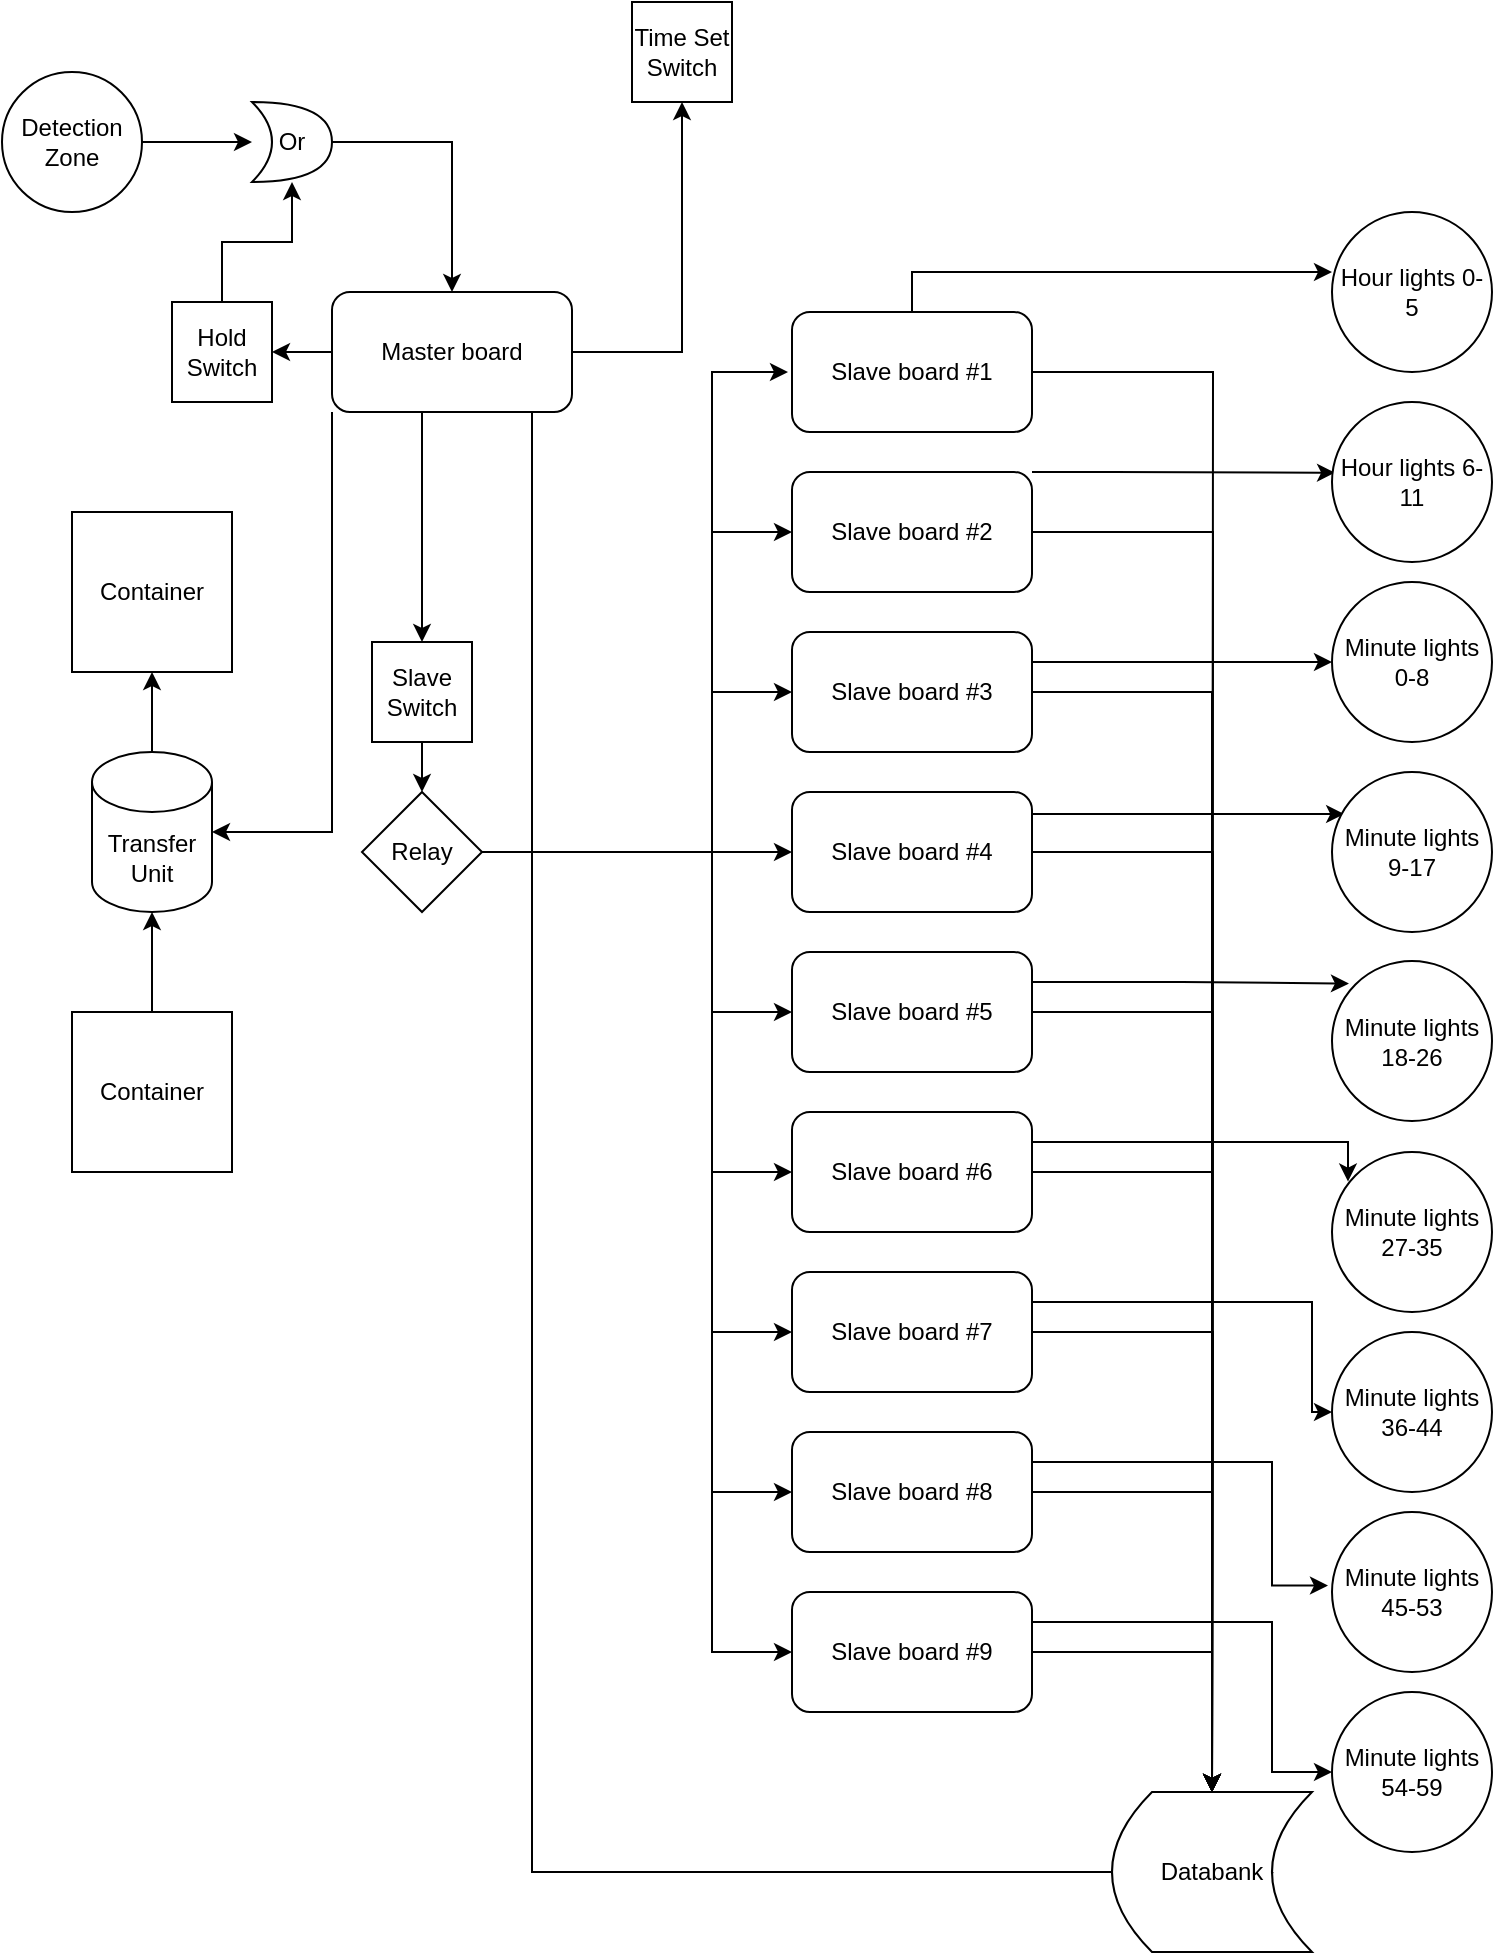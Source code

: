 <mxfile version="14.2.7" type="github">
  <diagram id="fB6hi_2Bn7tOHSbgSEvj" name="Page-1">
    <mxGraphModel dx="1421" dy="783" grid="1" gridSize="10" guides="1" tooltips="1" connect="1" arrows="1" fold="1" page="1" pageScale="1" pageWidth="827" pageHeight="1169" math="0" shadow="0">
      <root>
        <mxCell id="0" />
        <mxCell id="1" parent="0" />
        <mxCell id="bYKNKSOlVVRmMM_C9TwD-22" style="edgeStyle=orthogonalEdgeStyle;rounded=0;orthogonalLoop=1;jettySize=auto;html=1;entryX=0.5;entryY=0;entryDx=0;entryDy=0;" edge="1" parent="1" source="bYKNKSOlVVRmMM_C9TwD-1" target="bYKNKSOlVVRmMM_C9TwD-12">
          <mxGeometry relative="1" as="geometry">
            <Array as="points">
              <mxPoint x="255" y="290" />
              <mxPoint x="255" y="290" />
            </Array>
          </mxGeometry>
        </mxCell>
        <mxCell id="bYKNKSOlVVRmMM_C9TwD-27" style="edgeStyle=orthogonalEdgeStyle;rounded=0;orthogonalLoop=1;jettySize=auto;html=1;entryX=0.81;entryY=0.505;entryDx=0;entryDy=0;entryPerimeter=0;" edge="1" parent="1" source="bYKNKSOlVVRmMM_C9TwD-1" target="bYKNKSOlVVRmMM_C9TwD-26">
          <mxGeometry relative="1" as="geometry">
            <Array as="points">
              <mxPoint x="310" y="1000" />
              <mxPoint x="619" y="1000" />
            </Array>
          </mxGeometry>
        </mxCell>
        <mxCell id="bYKNKSOlVVRmMM_C9TwD-40" style="edgeStyle=orthogonalEdgeStyle;rounded=0;orthogonalLoop=1;jettySize=auto;html=1;entryX=1;entryY=0.5;entryDx=0;entryDy=0;" edge="1" parent="1" source="bYKNKSOlVVRmMM_C9TwD-1" target="bYKNKSOlVVRmMM_C9TwD-39">
          <mxGeometry relative="1" as="geometry" />
        </mxCell>
        <mxCell id="bYKNKSOlVVRmMM_C9TwD-44" style="edgeStyle=orthogonalEdgeStyle;rounded=0;orthogonalLoop=1;jettySize=auto;html=1;entryX=0.5;entryY=1;entryDx=0;entryDy=0;" edge="1" parent="1" source="bYKNKSOlVVRmMM_C9TwD-1" target="bYKNKSOlVVRmMM_C9TwD-43">
          <mxGeometry relative="1" as="geometry" />
        </mxCell>
        <mxCell id="bYKNKSOlVVRmMM_C9TwD-81" style="edgeStyle=orthogonalEdgeStyle;rounded=0;orthogonalLoop=1;jettySize=auto;html=1;entryX=1;entryY=0.5;entryDx=0;entryDy=0;entryPerimeter=0;" edge="1" parent="1" source="bYKNKSOlVVRmMM_C9TwD-1" target="bYKNKSOlVVRmMM_C9TwD-80">
          <mxGeometry relative="1" as="geometry">
            <Array as="points">
              <mxPoint x="210" y="480" />
            </Array>
          </mxGeometry>
        </mxCell>
        <mxCell id="bYKNKSOlVVRmMM_C9TwD-1" value="Master board" style="rounded=1;whiteSpace=wrap;html=1;" vertex="1" parent="1">
          <mxGeometry x="210" y="210" width="120" height="60" as="geometry" />
        </mxCell>
        <mxCell id="bYKNKSOlVVRmMM_C9TwD-36" style="edgeStyle=orthogonalEdgeStyle;rounded=0;orthogonalLoop=1;jettySize=auto;html=1;" edge="1" parent="1" source="bYKNKSOlVVRmMM_C9TwD-2">
          <mxGeometry relative="1" as="geometry">
            <mxPoint x="650" y="960" as="targetPoint" />
          </mxGeometry>
        </mxCell>
        <mxCell id="bYKNKSOlVVRmMM_C9TwD-70" style="edgeStyle=orthogonalEdgeStyle;rounded=0;orthogonalLoop=1;jettySize=auto;html=1;entryX=0;entryY=0.375;entryDx=0;entryDy=0;entryPerimeter=0;" edge="1" parent="1" source="bYKNKSOlVVRmMM_C9TwD-2" target="bYKNKSOlVVRmMM_C9TwD-61">
          <mxGeometry relative="1" as="geometry">
            <Array as="points">
              <mxPoint x="500" y="200" />
            </Array>
          </mxGeometry>
        </mxCell>
        <mxCell id="bYKNKSOlVVRmMM_C9TwD-2" value="Slave board #1" style="rounded=1;whiteSpace=wrap;html=1;" vertex="1" parent="1">
          <mxGeometry x="440" y="220" width="120" height="60" as="geometry" />
        </mxCell>
        <mxCell id="bYKNKSOlVVRmMM_C9TwD-35" style="edgeStyle=orthogonalEdgeStyle;rounded=0;orthogonalLoop=1;jettySize=auto;html=1;" edge="1" parent="1" source="bYKNKSOlVVRmMM_C9TwD-3">
          <mxGeometry relative="1" as="geometry">
            <mxPoint x="650" y="970" as="targetPoint" />
          </mxGeometry>
        </mxCell>
        <mxCell id="bYKNKSOlVVRmMM_C9TwD-71" style="edgeStyle=orthogonalEdgeStyle;rounded=0;orthogonalLoop=1;jettySize=auto;html=1;entryX=0.019;entryY=0.442;entryDx=0;entryDy=0;entryPerimeter=0;" edge="1" parent="1" source="bYKNKSOlVVRmMM_C9TwD-3" target="bYKNKSOlVVRmMM_C9TwD-62">
          <mxGeometry relative="1" as="geometry">
            <Array as="points">
              <mxPoint x="600" y="300" />
              <mxPoint x="600" y="300" />
            </Array>
          </mxGeometry>
        </mxCell>
        <mxCell id="bYKNKSOlVVRmMM_C9TwD-3" value="Slave board #2" style="rounded=1;whiteSpace=wrap;html=1;" vertex="1" parent="1">
          <mxGeometry x="440" y="300" width="120" height="60" as="geometry" />
        </mxCell>
        <mxCell id="bYKNKSOlVVRmMM_C9TwD-34" style="edgeStyle=orthogonalEdgeStyle;rounded=0;orthogonalLoop=1;jettySize=auto;html=1;" edge="1" parent="1" source="bYKNKSOlVVRmMM_C9TwD-4" target="bYKNKSOlVVRmMM_C9TwD-26">
          <mxGeometry relative="1" as="geometry" />
        </mxCell>
        <mxCell id="bYKNKSOlVVRmMM_C9TwD-72" style="edgeStyle=orthogonalEdgeStyle;rounded=0;orthogonalLoop=1;jettySize=auto;html=1;entryX=0;entryY=0.5;entryDx=0;entryDy=0;" edge="1" parent="1" source="bYKNKSOlVVRmMM_C9TwD-4" target="bYKNKSOlVVRmMM_C9TwD-63">
          <mxGeometry relative="1" as="geometry">
            <Array as="points">
              <mxPoint x="600" y="395" />
              <mxPoint x="600" y="395" />
            </Array>
          </mxGeometry>
        </mxCell>
        <mxCell id="bYKNKSOlVVRmMM_C9TwD-4" value="Slave board #3" style="rounded=1;whiteSpace=wrap;html=1;" vertex="1" parent="1">
          <mxGeometry x="440" y="380" width="120" height="60" as="geometry" />
        </mxCell>
        <mxCell id="bYKNKSOlVVRmMM_C9TwD-33" style="edgeStyle=orthogonalEdgeStyle;rounded=0;orthogonalLoop=1;jettySize=auto;html=1;" edge="1" parent="1" source="bYKNKSOlVVRmMM_C9TwD-5">
          <mxGeometry relative="1" as="geometry">
            <mxPoint x="650" y="960" as="targetPoint" />
          </mxGeometry>
        </mxCell>
        <mxCell id="bYKNKSOlVVRmMM_C9TwD-74" style="edgeStyle=orthogonalEdgeStyle;rounded=0;orthogonalLoop=1;jettySize=auto;html=1;entryX=0.076;entryY=0.263;entryDx=0;entryDy=0;entryPerimeter=0;" edge="1" parent="1" source="bYKNKSOlVVRmMM_C9TwD-5" target="bYKNKSOlVVRmMM_C9TwD-64">
          <mxGeometry relative="1" as="geometry">
            <Array as="points">
              <mxPoint x="600" y="471" />
              <mxPoint x="600" y="471" />
            </Array>
          </mxGeometry>
        </mxCell>
        <mxCell id="bYKNKSOlVVRmMM_C9TwD-5" value="Slave board #4" style="rounded=1;whiteSpace=wrap;html=1;" vertex="1" parent="1">
          <mxGeometry x="440" y="460" width="120" height="60" as="geometry" />
        </mxCell>
        <mxCell id="bYKNKSOlVVRmMM_C9TwD-32" style="edgeStyle=orthogonalEdgeStyle;rounded=0;orthogonalLoop=1;jettySize=auto;html=1;" edge="1" parent="1" source="bYKNKSOlVVRmMM_C9TwD-6">
          <mxGeometry relative="1" as="geometry">
            <mxPoint x="650" y="960" as="targetPoint" />
          </mxGeometry>
        </mxCell>
        <mxCell id="bYKNKSOlVVRmMM_C9TwD-75" style="edgeStyle=orthogonalEdgeStyle;rounded=0;orthogonalLoop=1;jettySize=auto;html=1;exitX=1;exitY=0.25;exitDx=0;exitDy=0;entryX=0.106;entryY=0.141;entryDx=0;entryDy=0;entryPerimeter=0;" edge="1" parent="1" source="bYKNKSOlVVRmMM_C9TwD-6" target="bYKNKSOlVVRmMM_C9TwD-65">
          <mxGeometry relative="1" as="geometry" />
        </mxCell>
        <mxCell id="bYKNKSOlVVRmMM_C9TwD-6" value="Slave board #5" style="rounded=1;whiteSpace=wrap;html=1;" vertex="1" parent="1">
          <mxGeometry x="440" y="540" width="120" height="60" as="geometry" />
        </mxCell>
        <mxCell id="bYKNKSOlVVRmMM_C9TwD-31" style="edgeStyle=orthogonalEdgeStyle;rounded=0;orthogonalLoop=1;jettySize=auto;html=1;entryX=0.5;entryY=0;entryDx=0;entryDy=0;" edge="1" parent="1" source="bYKNKSOlVVRmMM_C9TwD-7" target="bYKNKSOlVVRmMM_C9TwD-26">
          <mxGeometry relative="1" as="geometry">
            <Array as="points">
              <mxPoint x="650" y="650" />
            </Array>
          </mxGeometry>
        </mxCell>
        <mxCell id="bYKNKSOlVVRmMM_C9TwD-76" style="edgeStyle=orthogonalEdgeStyle;rounded=0;orthogonalLoop=1;jettySize=auto;html=1;exitX=1;exitY=0.25;exitDx=0;exitDy=0;entryX=0.105;entryY=0.185;entryDx=0;entryDy=0;entryPerimeter=0;" edge="1" parent="1" source="bYKNKSOlVVRmMM_C9TwD-7" target="bYKNKSOlVVRmMM_C9TwD-66">
          <mxGeometry relative="1" as="geometry">
            <Array as="points">
              <mxPoint x="718" y="635" />
              <mxPoint x="718" y="655" />
            </Array>
          </mxGeometry>
        </mxCell>
        <mxCell id="bYKNKSOlVVRmMM_C9TwD-7" value="Slave board #6" style="rounded=1;whiteSpace=wrap;html=1;" vertex="1" parent="1">
          <mxGeometry x="440" y="620" width="120" height="60" as="geometry" />
        </mxCell>
        <mxCell id="bYKNKSOlVVRmMM_C9TwD-30" style="edgeStyle=orthogonalEdgeStyle;rounded=0;orthogonalLoop=1;jettySize=auto;html=1;" edge="1" parent="1" source="bYKNKSOlVVRmMM_C9TwD-8">
          <mxGeometry relative="1" as="geometry">
            <mxPoint x="650" y="960" as="targetPoint" />
          </mxGeometry>
        </mxCell>
        <mxCell id="bYKNKSOlVVRmMM_C9TwD-77" style="edgeStyle=orthogonalEdgeStyle;rounded=0;orthogonalLoop=1;jettySize=auto;html=1;exitX=1;exitY=0.25;exitDx=0;exitDy=0;" edge="1" parent="1" source="bYKNKSOlVVRmMM_C9TwD-8" target="bYKNKSOlVVRmMM_C9TwD-67">
          <mxGeometry relative="1" as="geometry">
            <Array as="points">
              <mxPoint x="700" y="715" />
              <mxPoint x="700" y="770" />
            </Array>
          </mxGeometry>
        </mxCell>
        <mxCell id="bYKNKSOlVVRmMM_C9TwD-8" value="Slave board #7" style="rounded=1;whiteSpace=wrap;html=1;" vertex="1" parent="1">
          <mxGeometry x="440" y="700" width="120" height="60" as="geometry" />
        </mxCell>
        <mxCell id="bYKNKSOlVVRmMM_C9TwD-29" style="edgeStyle=orthogonalEdgeStyle;rounded=0;orthogonalLoop=1;jettySize=auto;html=1;" edge="1" parent="1" source="bYKNKSOlVVRmMM_C9TwD-9" target="bYKNKSOlVVRmMM_C9TwD-26">
          <mxGeometry relative="1" as="geometry" />
        </mxCell>
        <mxCell id="bYKNKSOlVVRmMM_C9TwD-78" style="edgeStyle=orthogonalEdgeStyle;rounded=0;orthogonalLoop=1;jettySize=auto;html=1;exitX=1;exitY=0.25;exitDx=0;exitDy=0;entryX=-0.025;entryY=0.46;entryDx=0;entryDy=0;entryPerimeter=0;" edge="1" parent="1" source="bYKNKSOlVVRmMM_C9TwD-9" target="bYKNKSOlVVRmMM_C9TwD-68">
          <mxGeometry relative="1" as="geometry">
            <Array as="points">
              <mxPoint x="680" y="795" />
              <mxPoint x="680" y="857" />
            </Array>
          </mxGeometry>
        </mxCell>
        <mxCell id="bYKNKSOlVVRmMM_C9TwD-9" value="Slave board #8" style="rounded=1;whiteSpace=wrap;html=1;" vertex="1" parent="1">
          <mxGeometry x="440" y="780" width="120" height="60" as="geometry" />
        </mxCell>
        <mxCell id="bYKNKSOlVVRmMM_C9TwD-28" style="edgeStyle=orthogonalEdgeStyle;rounded=0;orthogonalLoop=1;jettySize=auto;html=1;" edge="1" parent="1" source="bYKNKSOlVVRmMM_C9TwD-10" target="bYKNKSOlVVRmMM_C9TwD-26">
          <mxGeometry relative="1" as="geometry" />
        </mxCell>
        <mxCell id="bYKNKSOlVVRmMM_C9TwD-79" style="edgeStyle=orthogonalEdgeStyle;rounded=0;orthogonalLoop=1;jettySize=auto;html=1;exitX=1;exitY=0.25;exitDx=0;exitDy=0;" edge="1" parent="1" source="bYKNKSOlVVRmMM_C9TwD-10" target="bYKNKSOlVVRmMM_C9TwD-69">
          <mxGeometry relative="1" as="geometry">
            <mxPoint x="670" y="875" as="targetPoint" />
            <Array as="points">
              <mxPoint x="680" y="875" />
              <mxPoint x="680" y="950" />
            </Array>
          </mxGeometry>
        </mxCell>
        <mxCell id="bYKNKSOlVVRmMM_C9TwD-10" value="Slave board #9" style="rounded=1;whiteSpace=wrap;html=1;" vertex="1" parent="1">
          <mxGeometry x="440" y="860" width="120" height="60" as="geometry" />
        </mxCell>
        <mxCell id="bYKNKSOlVVRmMM_C9TwD-13" style="edgeStyle=orthogonalEdgeStyle;rounded=0;orthogonalLoop=1;jettySize=auto;html=1;" edge="1" parent="1" source="bYKNKSOlVVRmMM_C9TwD-11">
          <mxGeometry relative="1" as="geometry">
            <mxPoint x="438" y="250" as="targetPoint" />
            <Array as="points">
              <mxPoint x="400" y="490" />
              <mxPoint x="400" y="250" />
            </Array>
          </mxGeometry>
        </mxCell>
        <mxCell id="bYKNKSOlVVRmMM_C9TwD-14" style="edgeStyle=orthogonalEdgeStyle;rounded=0;orthogonalLoop=1;jettySize=auto;html=1;entryX=0;entryY=0.5;entryDx=0;entryDy=0;" edge="1" parent="1" source="bYKNKSOlVVRmMM_C9TwD-11" target="bYKNKSOlVVRmMM_C9TwD-3">
          <mxGeometry relative="1" as="geometry">
            <Array as="points">
              <mxPoint x="400" y="490" />
              <mxPoint x="400" y="330" />
            </Array>
          </mxGeometry>
        </mxCell>
        <mxCell id="bYKNKSOlVVRmMM_C9TwD-15" style="edgeStyle=orthogonalEdgeStyle;rounded=0;orthogonalLoop=1;jettySize=auto;html=1;entryX=0;entryY=0.5;entryDx=0;entryDy=0;" edge="1" parent="1" source="bYKNKSOlVVRmMM_C9TwD-11" target="bYKNKSOlVVRmMM_C9TwD-4">
          <mxGeometry relative="1" as="geometry">
            <Array as="points">
              <mxPoint x="400" y="490" />
              <mxPoint x="400" y="410" />
            </Array>
          </mxGeometry>
        </mxCell>
        <mxCell id="bYKNKSOlVVRmMM_C9TwD-16" style="edgeStyle=orthogonalEdgeStyle;rounded=0;orthogonalLoop=1;jettySize=auto;html=1;entryX=0;entryY=0.5;entryDx=0;entryDy=0;" edge="1" parent="1" source="bYKNKSOlVVRmMM_C9TwD-11" target="bYKNKSOlVVRmMM_C9TwD-5">
          <mxGeometry relative="1" as="geometry" />
        </mxCell>
        <mxCell id="bYKNKSOlVVRmMM_C9TwD-17" style="edgeStyle=orthogonalEdgeStyle;rounded=0;orthogonalLoop=1;jettySize=auto;html=1;entryX=0;entryY=0.5;entryDx=0;entryDy=0;" edge="1" parent="1" source="bYKNKSOlVVRmMM_C9TwD-11" target="bYKNKSOlVVRmMM_C9TwD-6">
          <mxGeometry relative="1" as="geometry">
            <Array as="points">
              <mxPoint x="400" y="490" />
              <mxPoint x="400" y="570" />
            </Array>
          </mxGeometry>
        </mxCell>
        <mxCell id="bYKNKSOlVVRmMM_C9TwD-18" style="edgeStyle=orthogonalEdgeStyle;rounded=0;orthogonalLoop=1;jettySize=auto;html=1;entryX=0;entryY=0.5;entryDx=0;entryDy=0;" edge="1" parent="1" source="bYKNKSOlVVRmMM_C9TwD-11" target="bYKNKSOlVVRmMM_C9TwD-7">
          <mxGeometry relative="1" as="geometry">
            <Array as="points">
              <mxPoint x="400" y="490" />
              <mxPoint x="400" y="650" />
            </Array>
          </mxGeometry>
        </mxCell>
        <mxCell id="bYKNKSOlVVRmMM_C9TwD-19" style="edgeStyle=orthogonalEdgeStyle;rounded=0;orthogonalLoop=1;jettySize=auto;html=1;entryX=0;entryY=0.5;entryDx=0;entryDy=0;" edge="1" parent="1" source="bYKNKSOlVVRmMM_C9TwD-11" target="bYKNKSOlVVRmMM_C9TwD-8">
          <mxGeometry relative="1" as="geometry">
            <Array as="points">
              <mxPoint x="400" y="490" />
              <mxPoint x="400" y="730" />
            </Array>
          </mxGeometry>
        </mxCell>
        <mxCell id="bYKNKSOlVVRmMM_C9TwD-20" style="edgeStyle=orthogonalEdgeStyle;rounded=0;orthogonalLoop=1;jettySize=auto;html=1;entryX=0;entryY=0.5;entryDx=0;entryDy=0;" edge="1" parent="1" source="bYKNKSOlVVRmMM_C9TwD-11" target="bYKNKSOlVVRmMM_C9TwD-9">
          <mxGeometry relative="1" as="geometry">
            <Array as="points">
              <mxPoint x="400" y="490" />
              <mxPoint x="400" y="810" />
            </Array>
          </mxGeometry>
        </mxCell>
        <mxCell id="bYKNKSOlVVRmMM_C9TwD-21" style="edgeStyle=orthogonalEdgeStyle;rounded=0;orthogonalLoop=1;jettySize=auto;html=1;entryX=0;entryY=0.5;entryDx=0;entryDy=0;" edge="1" parent="1" source="bYKNKSOlVVRmMM_C9TwD-11" target="bYKNKSOlVVRmMM_C9TwD-10">
          <mxGeometry relative="1" as="geometry">
            <Array as="points">
              <mxPoint x="400" y="490" />
              <mxPoint x="400" y="890" />
            </Array>
          </mxGeometry>
        </mxCell>
        <mxCell id="bYKNKSOlVVRmMM_C9TwD-11" value="Relay" style="rhombus;whiteSpace=wrap;html=1;" vertex="1" parent="1">
          <mxGeometry x="225" y="460" width="60" height="60" as="geometry" />
        </mxCell>
        <mxCell id="bYKNKSOlVVRmMM_C9TwD-23" style="edgeStyle=orthogonalEdgeStyle;rounded=0;orthogonalLoop=1;jettySize=auto;html=1;" edge="1" parent="1" source="bYKNKSOlVVRmMM_C9TwD-12" target="bYKNKSOlVVRmMM_C9TwD-11">
          <mxGeometry relative="1" as="geometry" />
        </mxCell>
        <mxCell id="bYKNKSOlVVRmMM_C9TwD-12" value="Slave&lt;br&gt;Switch" style="whiteSpace=wrap;html=1;aspect=fixed;" vertex="1" parent="1">
          <mxGeometry x="230" y="385" width="50" height="50" as="geometry" />
        </mxCell>
        <mxCell id="bYKNKSOlVVRmMM_C9TwD-38" value="" style="edgeStyle=orthogonalEdgeStyle;rounded=0;orthogonalLoop=1;jettySize=auto;html=1;" edge="1" parent="1" source="bYKNKSOlVVRmMM_C9TwD-25" target="bYKNKSOlVVRmMM_C9TwD-37">
          <mxGeometry relative="1" as="geometry" />
        </mxCell>
        <mxCell id="bYKNKSOlVVRmMM_C9TwD-25" value="Detection&lt;br&gt;Zone" style="ellipse;whiteSpace=wrap;html=1;aspect=fixed;" vertex="1" parent="1">
          <mxGeometry x="45" y="100" width="70" height="70" as="geometry" />
        </mxCell>
        <mxCell id="bYKNKSOlVVRmMM_C9TwD-26" value="Databank" style="shape=dataStorage;whiteSpace=wrap;html=1;fixedSize=1;rotation=0;" vertex="1" parent="1">
          <mxGeometry x="600" y="960" width="100" height="80" as="geometry" />
        </mxCell>
        <mxCell id="bYKNKSOlVVRmMM_C9TwD-42" style="edgeStyle=orthogonalEdgeStyle;rounded=0;orthogonalLoop=1;jettySize=auto;html=1;entryX=0.5;entryY=0;entryDx=0;entryDy=0;" edge="1" parent="1" source="bYKNKSOlVVRmMM_C9TwD-37" target="bYKNKSOlVVRmMM_C9TwD-1">
          <mxGeometry relative="1" as="geometry">
            <Array as="points">
              <mxPoint x="190" y="135" />
              <mxPoint x="270" y="135" />
            </Array>
          </mxGeometry>
        </mxCell>
        <mxCell id="bYKNKSOlVVRmMM_C9TwD-37" value="Or" style="shape=xor;whiteSpace=wrap;html=1;" vertex="1" parent="1">
          <mxGeometry x="170" y="115" width="40" height="40" as="geometry" />
        </mxCell>
        <mxCell id="bYKNKSOlVVRmMM_C9TwD-41" style="edgeStyle=orthogonalEdgeStyle;rounded=0;orthogonalLoop=1;jettySize=auto;html=1;" edge="1" parent="1" source="bYKNKSOlVVRmMM_C9TwD-39" target="bYKNKSOlVVRmMM_C9TwD-37">
          <mxGeometry relative="1" as="geometry" />
        </mxCell>
        <mxCell id="bYKNKSOlVVRmMM_C9TwD-39" value="Hold&lt;br&gt;Switch" style="whiteSpace=wrap;html=1;aspect=fixed;" vertex="1" parent="1">
          <mxGeometry x="130" y="215" width="50" height="50" as="geometry" />
        </mxCell>
        <mxCell id="bYKNKSOlVVRmMM_C9TwD-43" value="Time Set Switch" style="whiteSpace=wrap;html=1;aspect=fixed;" vertex="1" parent="1">
          <mxGeometry x="360" y="65" width="50" height="50" as="geometry" />
        </mxCell>
        <mxCell id="bYKNKSOlVVRmMM_C9TwD-61" value="Hour lights 0-5" style="ellipse;whiteSpace=wrap;html=1;aspect=fixed;strokeColor=#000000;" vertex="1" parent="1">
          <mxGeometry x="710" y="170" width="80" height="80" as="geometry" />
        </mxCell>
        <mxCell id="bYKNKSOlVVRmMM_C9TwD-62" value="Hour lights 6-11" style="ellipse;whiteSpace=wrap;html=1;aspect=fixed;strokeColor=#000000;" vertex="1" parent="1">
          <mxGeometry x="710" y="265" width="80" height="80" as="geometry" />
        </mxCell>
        <mxCell id="bYKNKSOlVVRmMM_C9TwD-63" value="Minute lights 0-8" style="ellipse;whiteSpace=wrap;html=1;aspect=fixed;strokeColor=#000000;" vertex="1" parent="1">
          <mxGeometry x="710" y="355" width="80" height="80" as="geometry" />
        </mxCell>
        <mxCell id="bYKNKSOlVVRmMM_C9TwD-64" value="Minute lights 9-17" style="ellipse;whiteSpace=wrap;html=1;aspect=fixed;strokeColor=#000000;" vertex="1" parent="1">
          <mxGeometry x="710" y="450" width="80" height="80" as="geometry" />
        </mxCell>
        <mxCell id="bYKNKSOlVVRmMM_C9TwD-65" value="Minute lights&lt;br&gt;18-26" style="ellipse;whiteSpace=wrap;html=1;aspect=fixed;strokeColor=#000000;" vertex="1" parent="1">
          <mxGeometry x="710" y="544.5" width="80" height="80" as="geometry" />
        </mxCell>
        <mxCell id="bYKNKSOlVVRmMM_C9TwD-66" value="Minute lights&lt;br&gt;27-35" style="ellipse;whiteSpace=wrap;html=1;aspect=fixed;strokeColor=#000000;" vertex="1" parent="1">
          <mxGeometry x="710" y="640" width="80" height="80" as="geometry" />
        </mxCell>
        <mxCell id="bYKNKSOlVVRmMM_C9TwD-67" value="Minute lights&lt;br&gt;36-44" style="ellipse;whiteSpace=wrap;html=1;aspect=fixed;strokeColor=#000000;" vertex="1" parent="1">
          <mxGeometry x="710" y="730" width="80" height="80" as="geometry" />
        </mxCell>
        <mxCell id="bYKNKSOlVVRmMM_C9TwD-68" value="Minute lights&lt;br&gt;45-53" style="ellipse;whiteSpace=wrap;html=1;aspect=fixed;strokeColor=#000000;" vertex="1" parent="1">
          <mxGeometry x="710" y="820" width="80" height="80" as="geometry" />
        </mxCell>
        <mxCell id="bYKNKSOlVVRmMM_C9TwD-69" value="Minute lights&lt;br&gt;54-59" style="ellipse;whiteSpace=wrap;html=1;aspect=fixed;strokeColor=#000000;" vertex="1" parent="1">
          <mxGeometry x="710" y="910" width="80" height="80" as="geometry" />
        </mxCell>
        <mxCell id="bYKNKSOlVVRmMM_C9TwD-85" style="edgeStyle=orthogonalEdgeStyle;rounded=0;orthogonalLoop=1;jettySize=auto;html=1;entryX=0.5;entryY=1;entryDx=0;entryDy=0;" edge="1" parent="1" source="bYKNKSOlVVRmMM_C9TwD-80" target="bYKNKSOlVVRmMM_C9TwD-84">
          <mxGeometry relative="1" as="geometry" />
        </mxCell>
        <mxCell id="bYKNKSOlVVRmMM_C9TwD-80" value="Transfer Unit" style="shape=cylinder3;whiteSpace=wrap;html=1;boundedLbl=1;backgroundOutline=1;size=15;strokeColor=#000000;" vertex="1" parent="1">
          <mxGeometry x="90" y="440" width="60" height="80" as="geometry" />
        </mxCell>
        <mxCell id="bYKNKSOlVVRmMM_C9TwD-83" style="edgeStyle=orthogonalEdgeStyle;rounded=0;orthogonalLoop=1;jettySize=auto;html=1;" edge="1" parent="1" source="bYKNKSOlVVRmMM_C9TwD-82" target="bYKNKSOlVVRmMM_C9TwD-80">
          <mxGeometry relative="1" as="geometry" />
        </mxCell>
        <mxCell id="bYKNKSOlVVRmMM_C9TwD-82" value="Container" style="whiteSpace=wrap;html=1;aspect=fixed;strokeColor=#000000;" vertex="1" parent="1">
          <mxGeometry x="80" y="570" width="80" height="80" as="geometry" />
        </mxCell>
        <mxCell id="bYKNKSOlVVRmMM_C9TwD-84" value="Container" style="whiteSpace=wrap;html=1;aspect=fixed;strokeColor=#000000;" vertex="1" parent="1">
          <mxGeometry x="80" y="320" width="80" height="80" as="geometry" />
        </mxCell>
      </root>
    </mxGraphModel>
  </diagram>
</mxfile>
